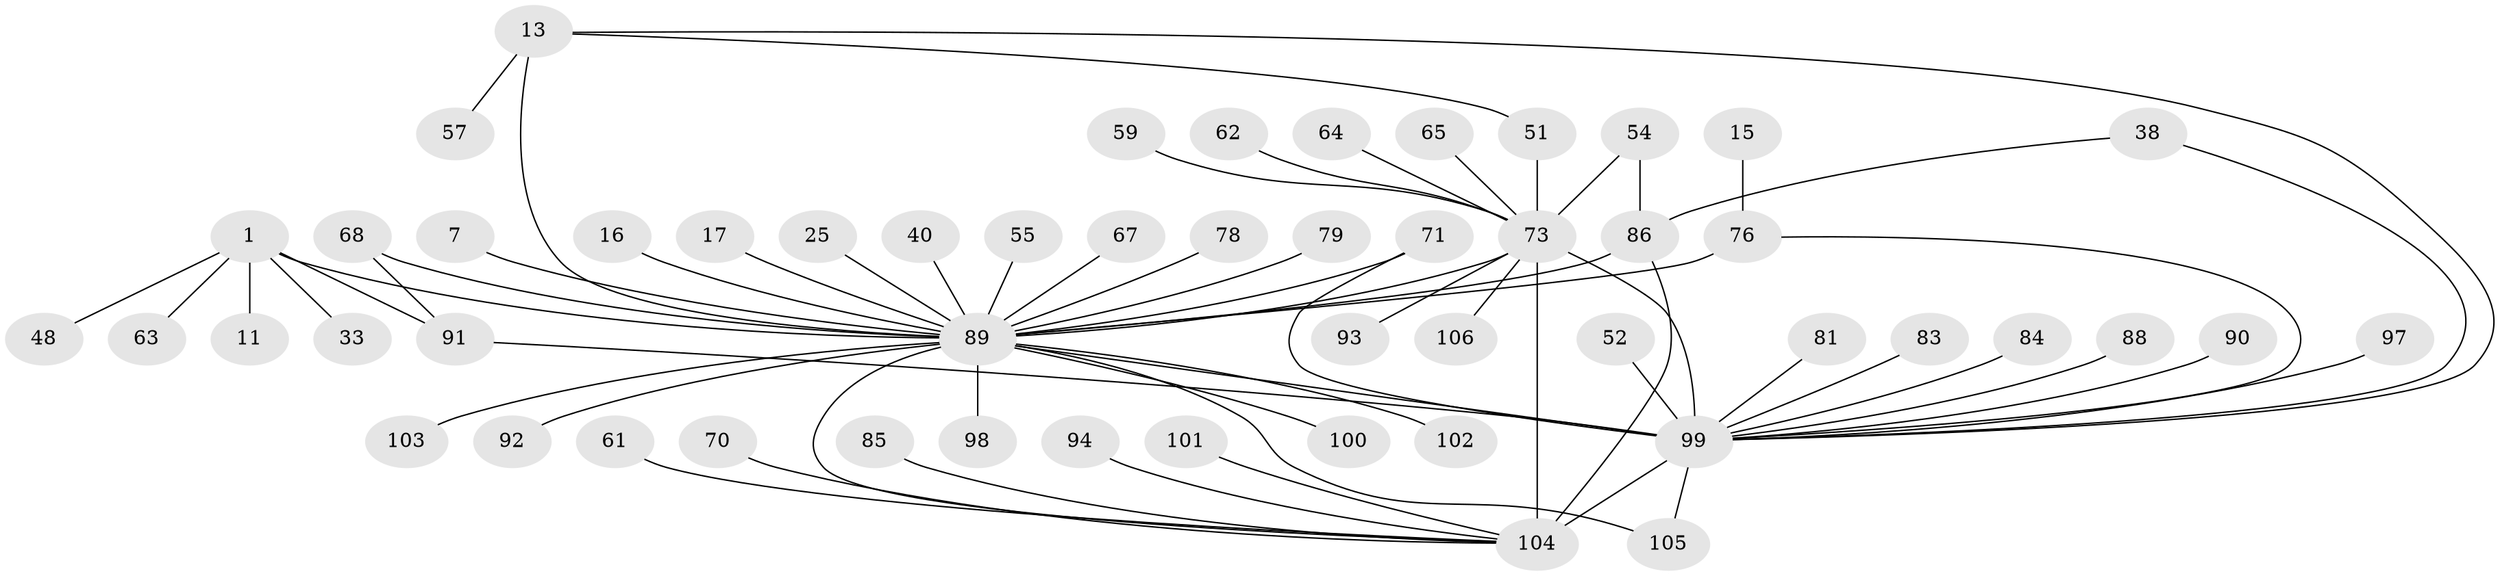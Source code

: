 // original degree distribution, {10: 0.009433962264150943, 23: 0.009433962264150943, 14: 0.009433962264150943, 12: 0.009433962264150943, 6: 0.03773584905660377, 5: 0.04716981132075472, 1: 0.42452830188679247, 8: 0.02830188679245283, 2: 0.19811320754716982, 3: 0.12264150943396226, 7: 0.03773584905660377, 4: 0.0660377358490566}
// Generated by graph-tools (version 1.1) at 2025/47/03/09/25 04:47:35]
// undirected, 53 vertices, 65 edges
graph export_dot {
graph [start="1"]
  node [color=gray90,style=filled];
  1;
  7;
  11;
  13 [super="+5"];
  15;
  16;
  17;
  25;
  33;
  38;
  40 [super="+27"];
  48;
  51;
  52 [super="+19+30"];
  54;
  55;
  57;
  59;
  61;
  62;
  63;
  64;
  65;
  67;
  68;
  70;
  71 [super="+8"];
  73 [super="+34+50"];
  76 [super="+6+39"];
  78;
  79;
  81;
  83;
  84;
  85;
  86 [super="+69"];
  88;
  89 [super="+80+72+45+75"];
  90 [super="+87"];
  91 [super="+82"];
  92;
  93;
  94 [super="+53"];
  97;
  98;
  99 [super="+42+66"];
  100 [super="+31"];
  101;
  102;
  103;
  104 [super="+49+74+96+95"];
  105;
  106;
  1 -- 11;
  1 -- 33;
  1 -- 48;
  1 -- 63;
  1 -- 89 [weight=4];
  1 -- 91;
  7 -- 89;
  13 -- 51;
  13 -- 57;
  13 -- 89 [weight=5];
  13 -- 99 [weight=2];
  15 -- 76;
  16 -- 89;
  17 -- 89;
  25 -- 89;
  38 -- 86;
  38 -- 99;
  40 -- 89;
  51 -- 73;
  52 -- 99;
  54 -- 86;
  54 -- 73;
  55 -- 89;
  59 -- 73;
  61 -- 104;
  62 -- 73;
  64 -- 73;
  65 -- 73;
  67 -- 89;
  68 -- 91;
  68 -- 89 [weight=2];
  70 -- 104;
  71 -- 99 [weight=3];
  71 -- 89 [weight=3];
  73 -- 104 [weight=5];
  73 -- 106;
  73 -- 93;
  73 -- 89 [weight=4];
  73 -- 99 [weight=2];
  76 -- 99;
  76 -- 89 [weight=2];
  78 -- 89;
  79 -- 89 [weight=2];
  81 -- 99;
  83 -- 99;
  84 -- 99;
  85 -- 104;
  86 -- 104;
  86 -- 89 [weight=4];
  88 -- 99;
  89 -- 98;
  89 -- 103;
  89 -- 99;
  89 -- 92;
  89 -- 100;
  89 -- 102;
  89 -- 104 [weight=4];
  89 -- 105;
  90 -- 99;
  91 -- 99;
  94 -- 104;
  97 -- 99;
  99 -- 104 [weight=5];
  99 -- 105;
  101 -- 104;
}
